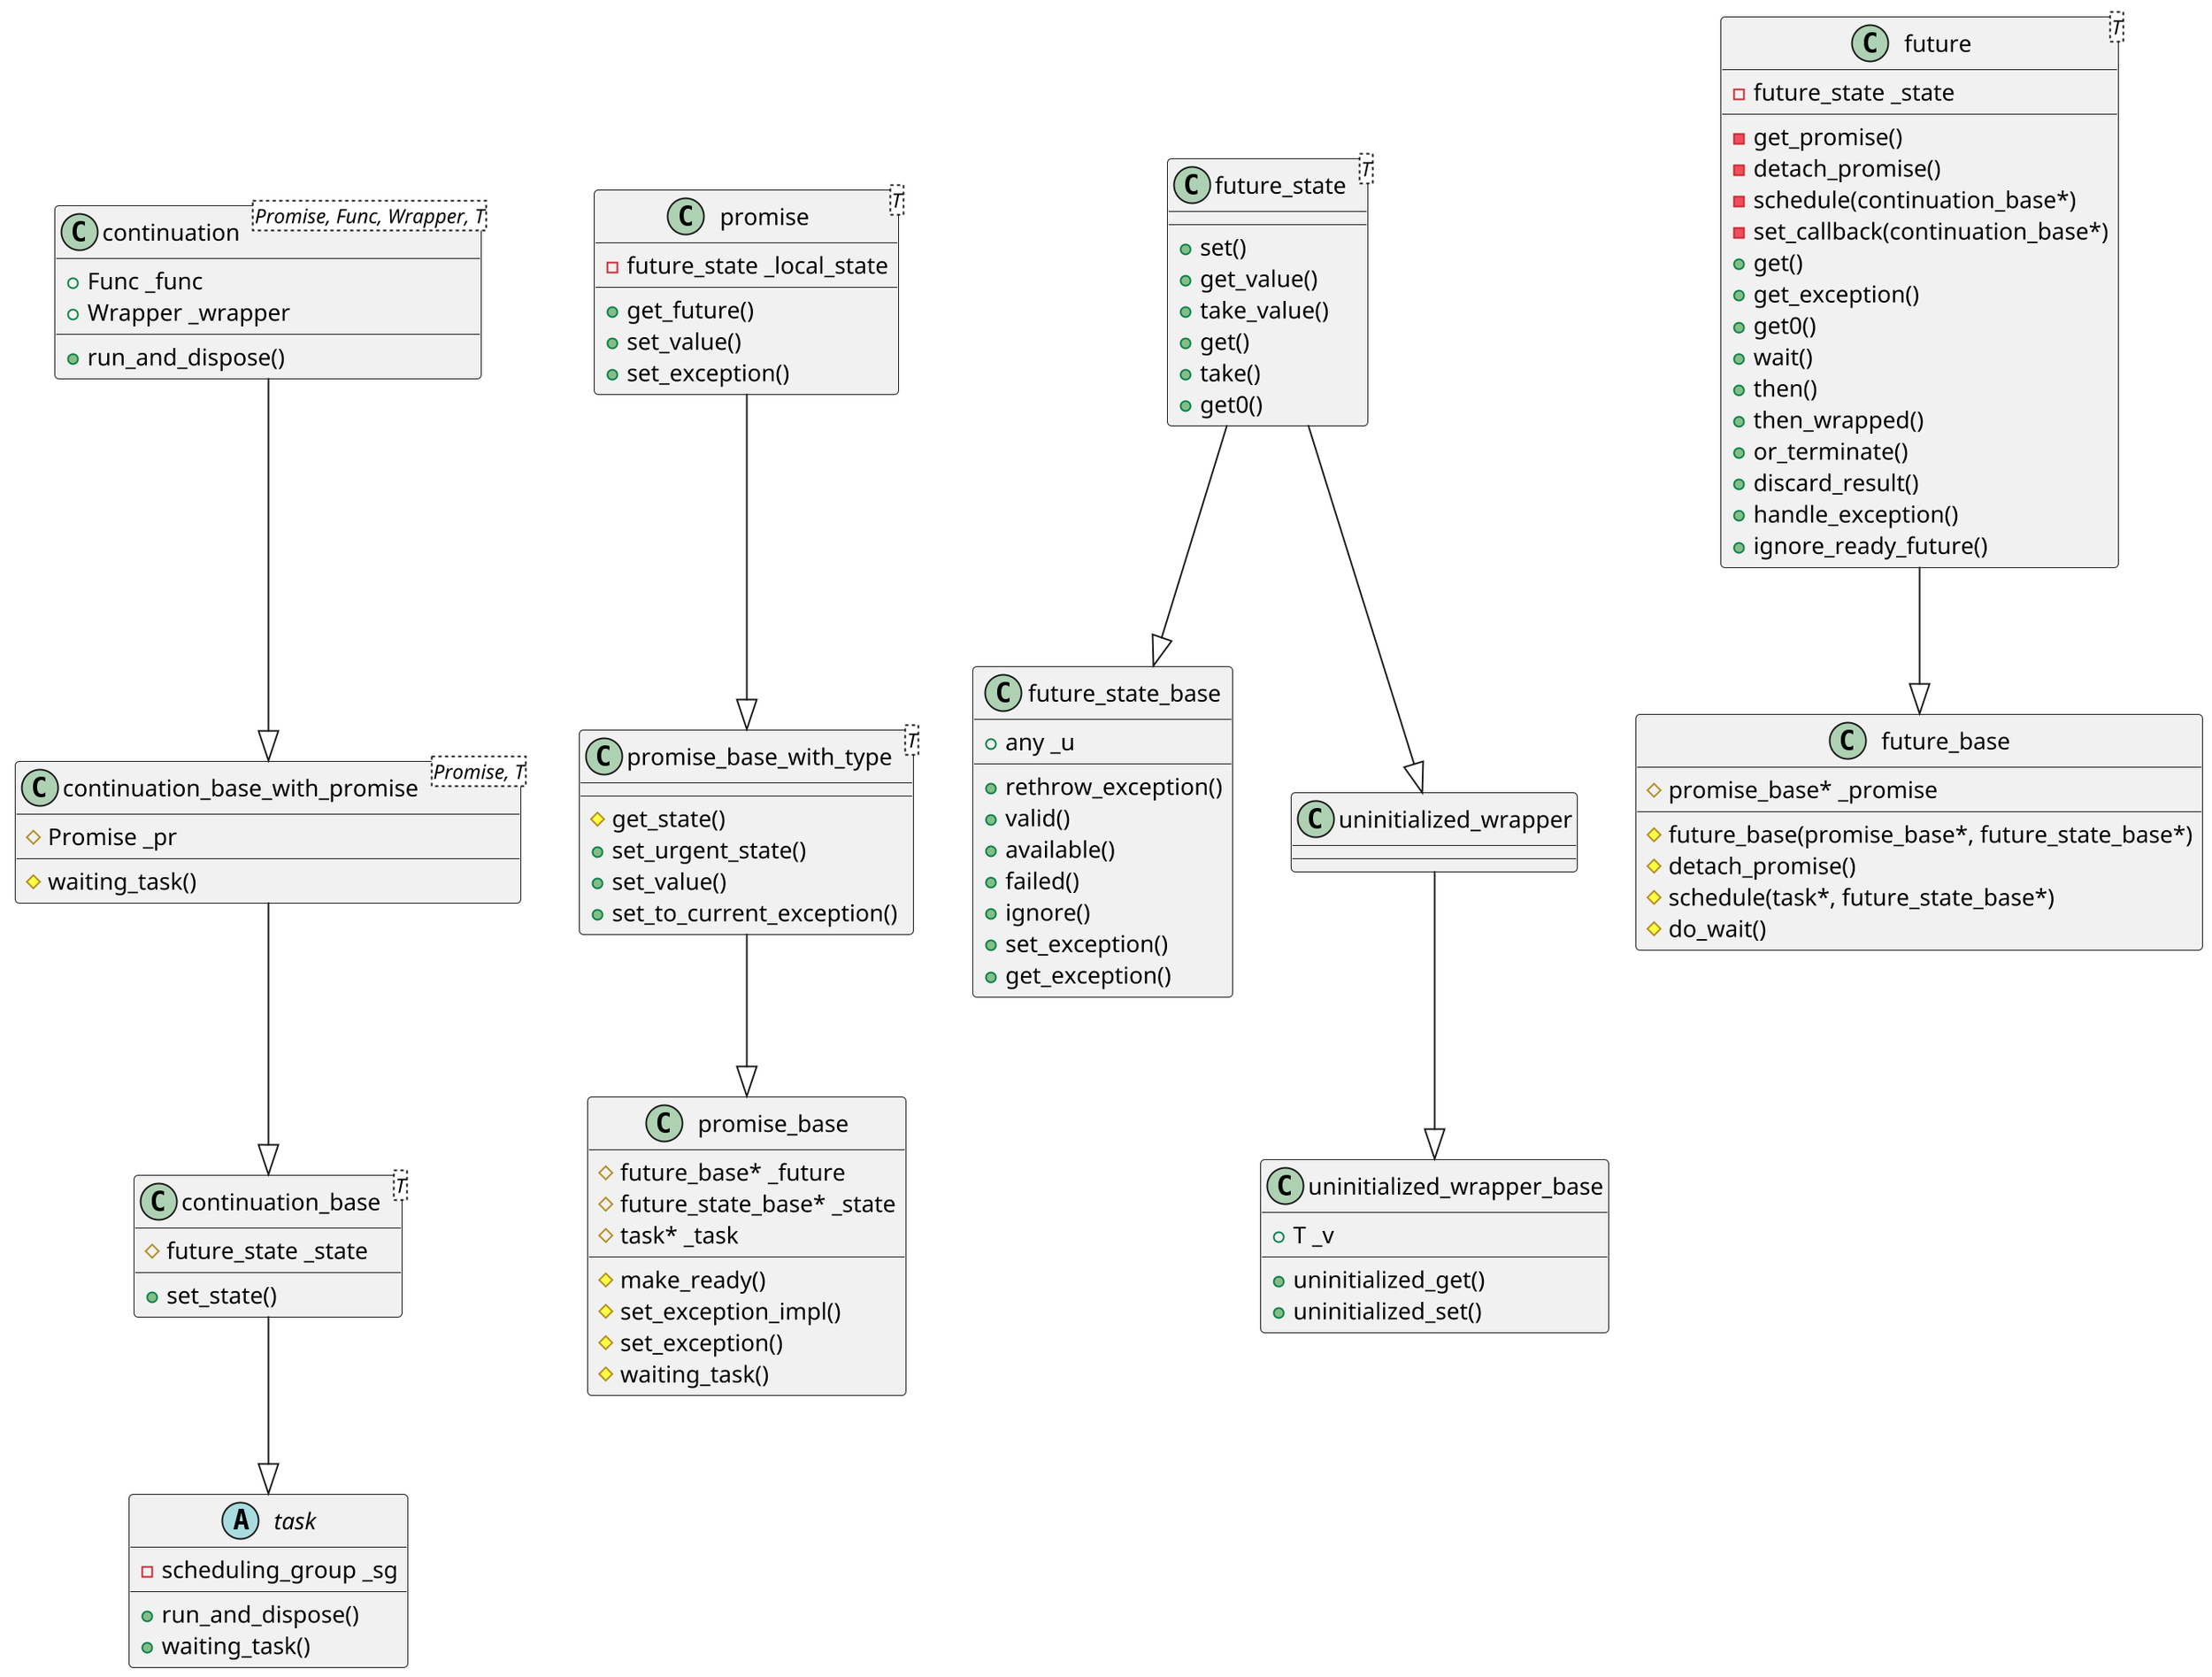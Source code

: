 @startuml fpc

scale 2

abstract class task {
    - scheduling_group _sg

    + run_and_dispose()
    + waiting_task()
}

class continuation_base<T> {
    # future_state _state

    + set_state()
}

class continuation_base_with_promise<Promise, T> {
    # Promise _pr

    # waiting_task()
}

class continuation<Promise, Func, Wrapper, T> {
    + Func _func
    + Wrapper _wrapper

    + run_and_dispose()
}

continuation_base --|> task
continuation_base_with_promise --|> continuation_base
continuation --|> continuation_base_with_promise


class promise_base {
    # future_base* _future
    # future_state_base* _state
    # task* _task

    # make_ready()
    # set_exception_impl()
    # set_exception()
    # waiting_task()
}

class promise_base_with_type<T> {
    # get_state()
    + set_urgent_state()
    + set_value()
    + set_to_current_exception()
}

class promise<T> {
    - future_state _local_state

    + get_future()
    + set_value()
    + set_exception()
}

promise_base_with_type --|> promise_base
promise --|> promise_base_with_type


class future_state_base {
    + any _u

    + rethrow_exception()
    + valid()
    + available()
    + failed()
    + ignore()
    + set_exception()
    + get_exception()
}

class future_state<T> {
    + set()
    + get_value()
    + take_value()
    + get()
    + take()
    + get0()
}

class future_base {
    # promise_base* _promise

    # future_base(promise_base*, future_state_base*)
    # detach_promise()
    # schedule(task*, future_state_base*)
    # do_wait()
}

class uninitialized_wrapper {
}

class uninitialized_wrapper_base {
    + T _v

    + uninitialized_get()
    + uninitialized_set()
}

class future<T> {
    - future_state _state

    - get_promise()
    - detach_promise()
    - schedule(continuation_base*)
    - set_callback(continuation_base*)
    + get()
    + get_exception()
    + get0()
    + wait()
    + then()
    + then_wrapped()
    + or_terminate()
    + discard_result()
    + handle_exception()
    + ignore_ready_future()
}

uninitialized_wrapper --|> uninitialized_wrapper_base
future_state --|> uninitialized_wrapper
future_state --|> future_state_base
future --|> future_base

@enduml